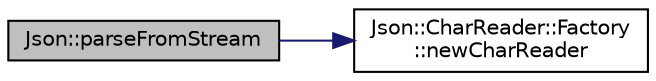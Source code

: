 digraph "Json::parseFromStream"
{
 // LATEX_PDF_SIZE
  edge [fontname="Helvetica",fontsize="10",labelfontname="Helvetica",labelfontsize="10"];
  node [fontname="Helvetica",fontsize="10",shape=record];
  rankdir="LR";
  Node1 [label="Json::parseFromStream",height=0.2,width=0.4,color="black", fillcolor="grey75", style="filled", fontcolor="black",tooltip=" "];
  Node1 -> Node2 [color="midnightblue",fontsize="10",style="solid",fontname="Helvetica"];
  Node2 [label="Json::CharReader::Factory\l::newCharReader",height=0.2,width=0.4,color="black", fillcolor="white", style="filled",URL="$class_json_1_1_char_reader_1_1_factory.html#a4c5862a1ffd432372dbe65cf59de98c4",tooltip="Allocate a CharReader via operator new()."];
}
